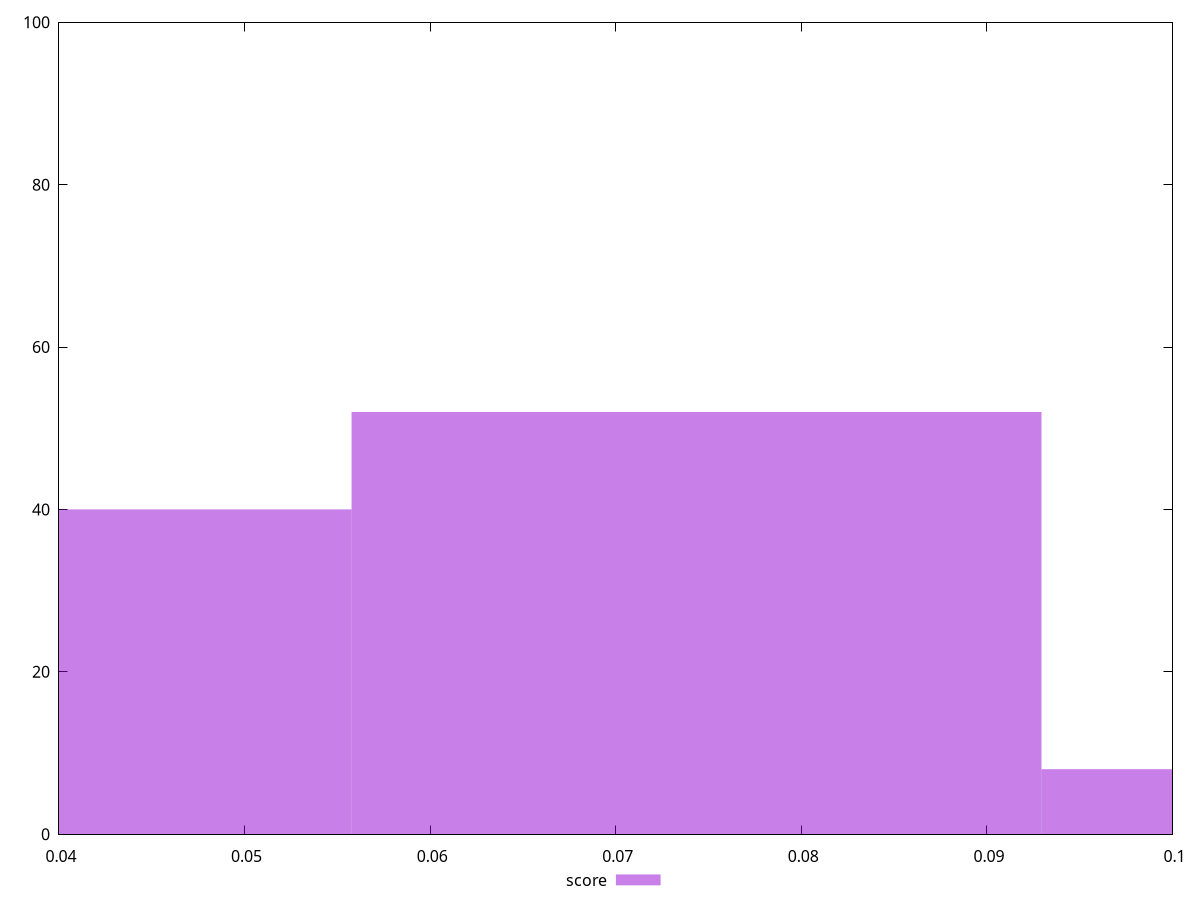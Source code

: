 reset

$score <<EOF
0.0743515191827711 52
0.11152727877415664 8
0.03717575959138555 40
EOF

set key outside below
set boxwidth 0.03717575959138555
set xrange [0.04:0.1]
set yrange [0:100]
set trange [0:100]
set style fill transparent solid 0.5 noborder
set terminal svg size 640, 490 enhanced background rgb 'white'
set output "reprap/interactive/samples/pages+cached/score/histogram.svg"

plot $score title "score" with boxes

reset
